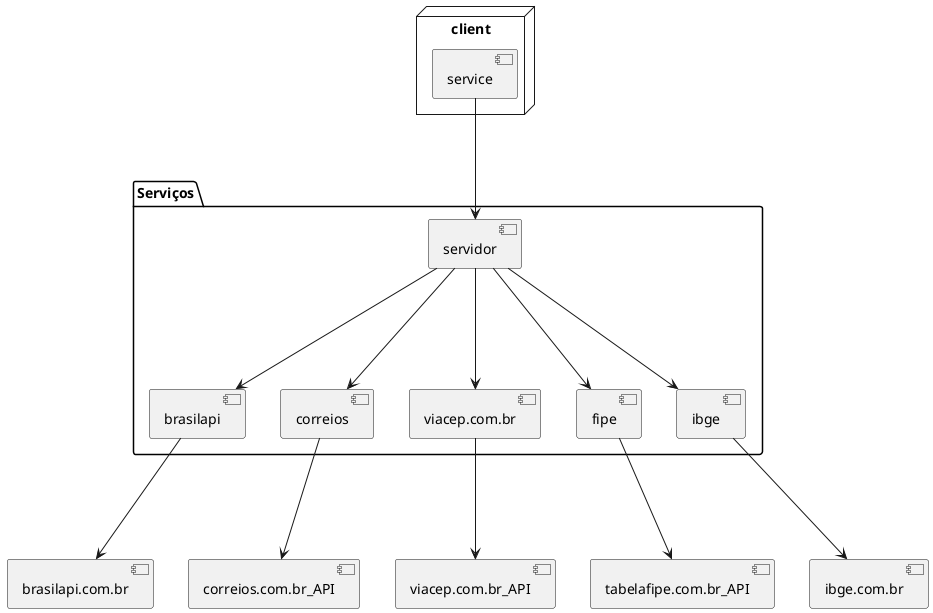 @startuml

node "client" {
  [service]
}




package "Serviços" {
  [service] ---> [servidor]
  [brasilapi]
  [correios]
  [viacep.com.br]
  [fipe]
  [ibge]
  [servidor] ---> [brasilapi]
  [servidor] ---> [correios]
  [servidor] ---> [viacep.com.br]
  [servidor] ---> [fipe]
  [servidor] ---> [ibge]
}

[brasilapi] ---> [brasilapi.com.br]
[correios] ---> [correios.com.br_API]
[viacep.com.br] ---> [viacep.com.br_API]
[fipe] ---> [tabelafipe.com.br_API]
[ibge] ---> [ibge.com.br]

@enduml
